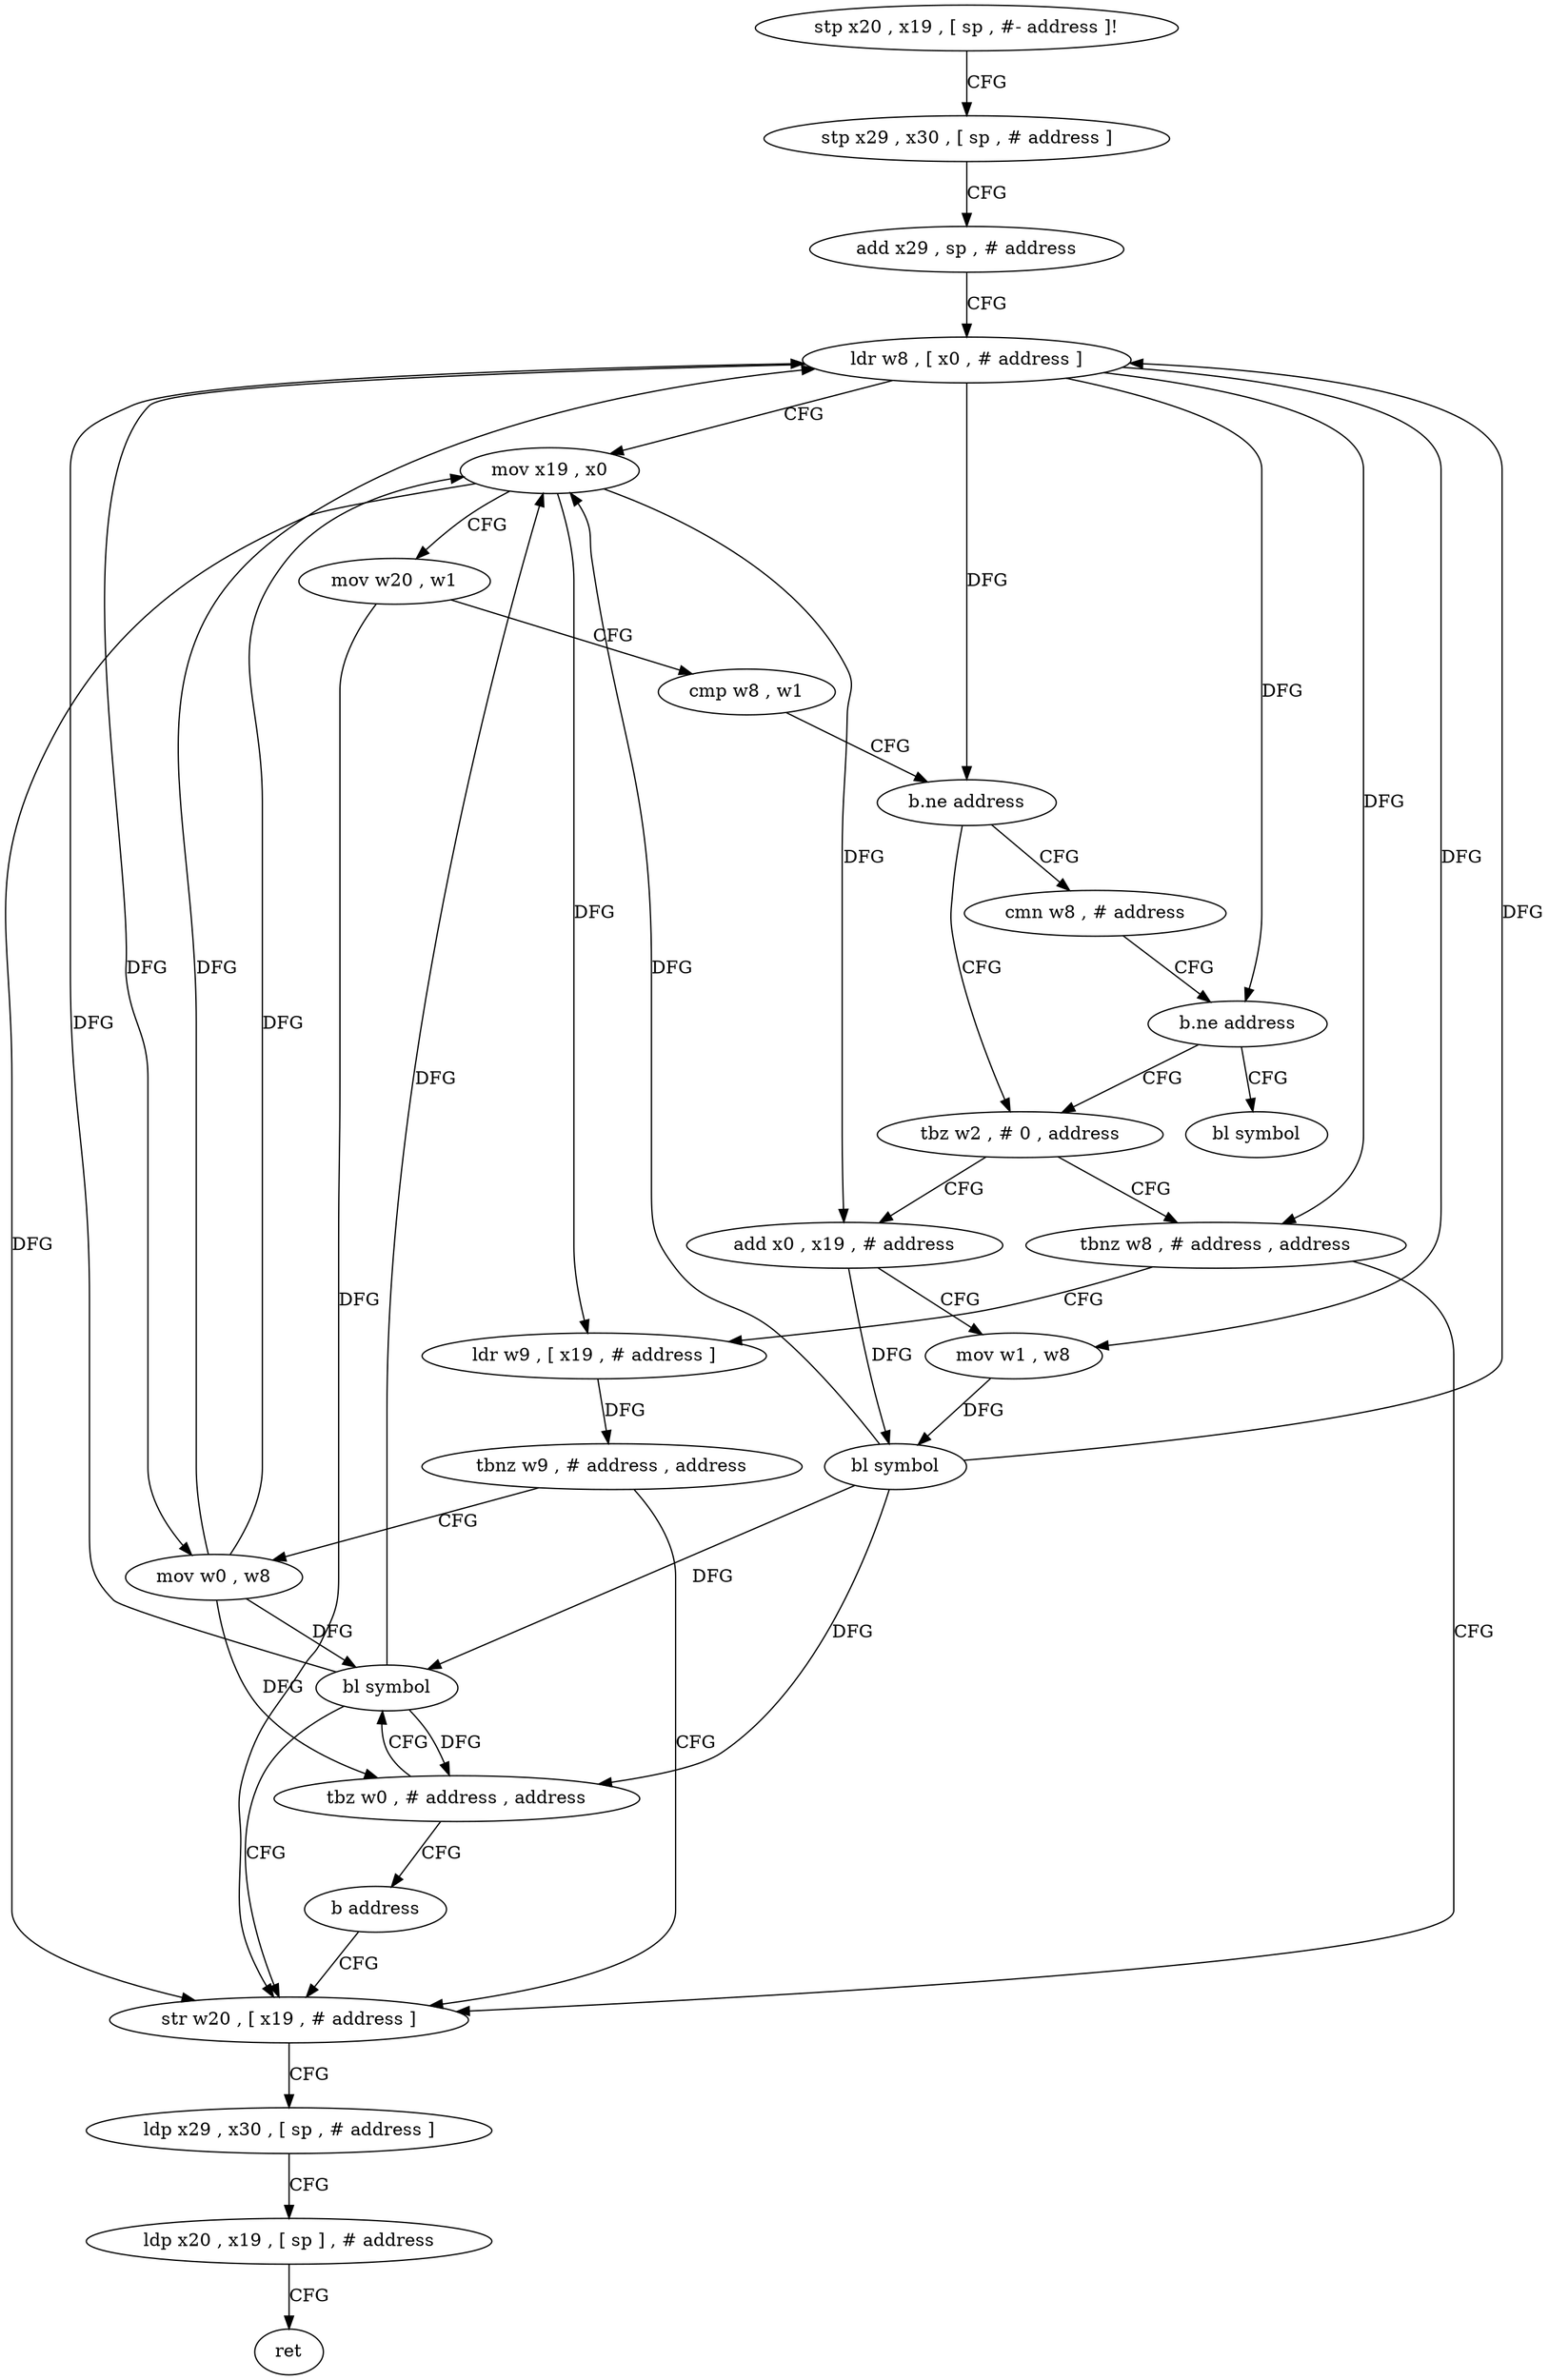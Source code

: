 digraph "func" {
"4214968" [label = "stp x20 , x19 , [ sp , #- address ]!" ]
"4214972" [label = "stp x29 , x30 , [ sp , # address ]" ]
"4214976" [label = "add x29 , sp , # address" ]
"4214980" [label = "ldr w8 , [ x0 , # address ]" ]
"4214984" [label = "mov x19 , x0" ]
"4214988" [label = "mov w20 , w1" ]
"4214992" [label = "cmp w8 , w1" ]
"4214996" [label = "b.ne address" ]
"4215008" [label = "tbz w2 , # 0 , address" ]
"4215000" [label = "cmn w8 , # address" ]
"4215032" [label = "tbnz w8 , # address , address" ]
"4215012" [label = "add x0 , x19 , # address" ]
"4215004" [label = "b.ne address" ]
"4215068" [label = "bl symbol" ]
"4215052" [label = "str w20 , [ x19 , # address ]" ]
"4215036" [label = "ldr w9 , [ x19 , # address ]" ]
"4215016" [label = "mov w1 , w8" ]
"4215020" [label = "bl symbol" ]
"4215024" [label = "tbz w0 , # address , address" ]
"4215048" [label = "bl symbol" ]
"4215028" [label = "b address" ]
"4215056" [label = "ldp x29 , x30 , [ sp , # address ]" ]
"4215060" [label = "ldp x20 , x19 , [ sp ] , # address" ]
"4215064" [label = "ret" ]
"4215040" [label = "tbnz w9 , # address , address" ]
"4215044" [label = "mov w0 , w8" ]
"4214968" -> "4214972" [ label = "CFG" ]
"4214972" -> "4214976" [ label = "CFG" ]
"4214976" -> "4214980" [ label = "CFG" ]
"4214980" -> "4214984" [ label = "CFG" ]
"4214980" -> "4214996" [ label = "DFG" ]
"4214980" -> "4215004" [ label = "DFG" ]
"4214980" -> "4215032" [ label = "DFG" ]
"4214980" -> "4215016" [ label = "DFG" ]
"4214980" -> "4215044" [ label = "DFG" ]
"4214984" -> "4214988" [ label = "CFG" ]
"4214984" -> "4215012" [ label = "DFG" ]
"4214984" -> "4215052" [ label = "DFG" ]
"4214984" -> "4215036" [ label = "DFG" ]
"4214988" -> "4214992" [ label = "CFG" ]
"4214988" -> "4215052" [ label = "DFG" ]
"4214992" -> "4214996" [ label = "CFG" ]
"4214996" -> "4215008" [ label = "CFG" ]
"4214996" -> "4215000" [ label = "CFG" ]
"4215008" -> "4215032" [ label = "CFG" ]
"4215008" -> "4215012" [ label = "CFG" ]
"4215000" -> "4215004" [ label = "CFG" ]
"4215032" -> "4215052" [ label = "CFG" ]
"4215032" -> "4215036" [ label = "CFG" ]
"4215012" -> "4215016" [ label = "CFG" ]
"4215012" -> "4215020" [ label = "DFG" ]
"4215004" -> "4215068" [ label = "CFG" ]
"4215004" -> "4215008" [ label = "CFG" ]
"4215052" -> "4215056" [ label = "CFG" ]
"4215036" -> "4215040" [ label = "DFG" ]
"4215016" -> "4215020" [ label = "DFG" ]
"4215020" -> "4215024" [ label = "DFG" ]
"4215020" -> "4214980" [ label = "DFG" ]
"4215020" -> "4214984" [ label = "DFG" ]
"4215020" -> "4215048" [ label = "DFG" ]
"4215024" -> "4215048" [ label = "CFG" ]
"4215024" -> "4215028" [ label = "CFG" ]
"4215048" -> "4215052" [ label = "CFG" ]
"4215048" -> "4214980" [ label = "DFG" ]
"4215048" -> "4214984" [ label = "DFG" ]
"4215048" -> "4215024" [ label = "DFG" ]
"4215028" -> "4215052" [ label = "CFG" ]
"4215056" -> "4215060" [ label = "CFG" ]
"4215060" -> "4215064" [ label = "CFG" ]
"4215040" -> "4215052" [ label = "CFG" ]
"4215040" -> "4215044" [ label = "CFG" ]
"4215044" -> "4215048" [ label = "DFG" ]
"4215044" -> "4214980" [ label = "DFG" ]
"4215044" -> "4214984" [ label = "DFG" ]
"4215044" -> "4215024" [ label = "DFG" ]
}
